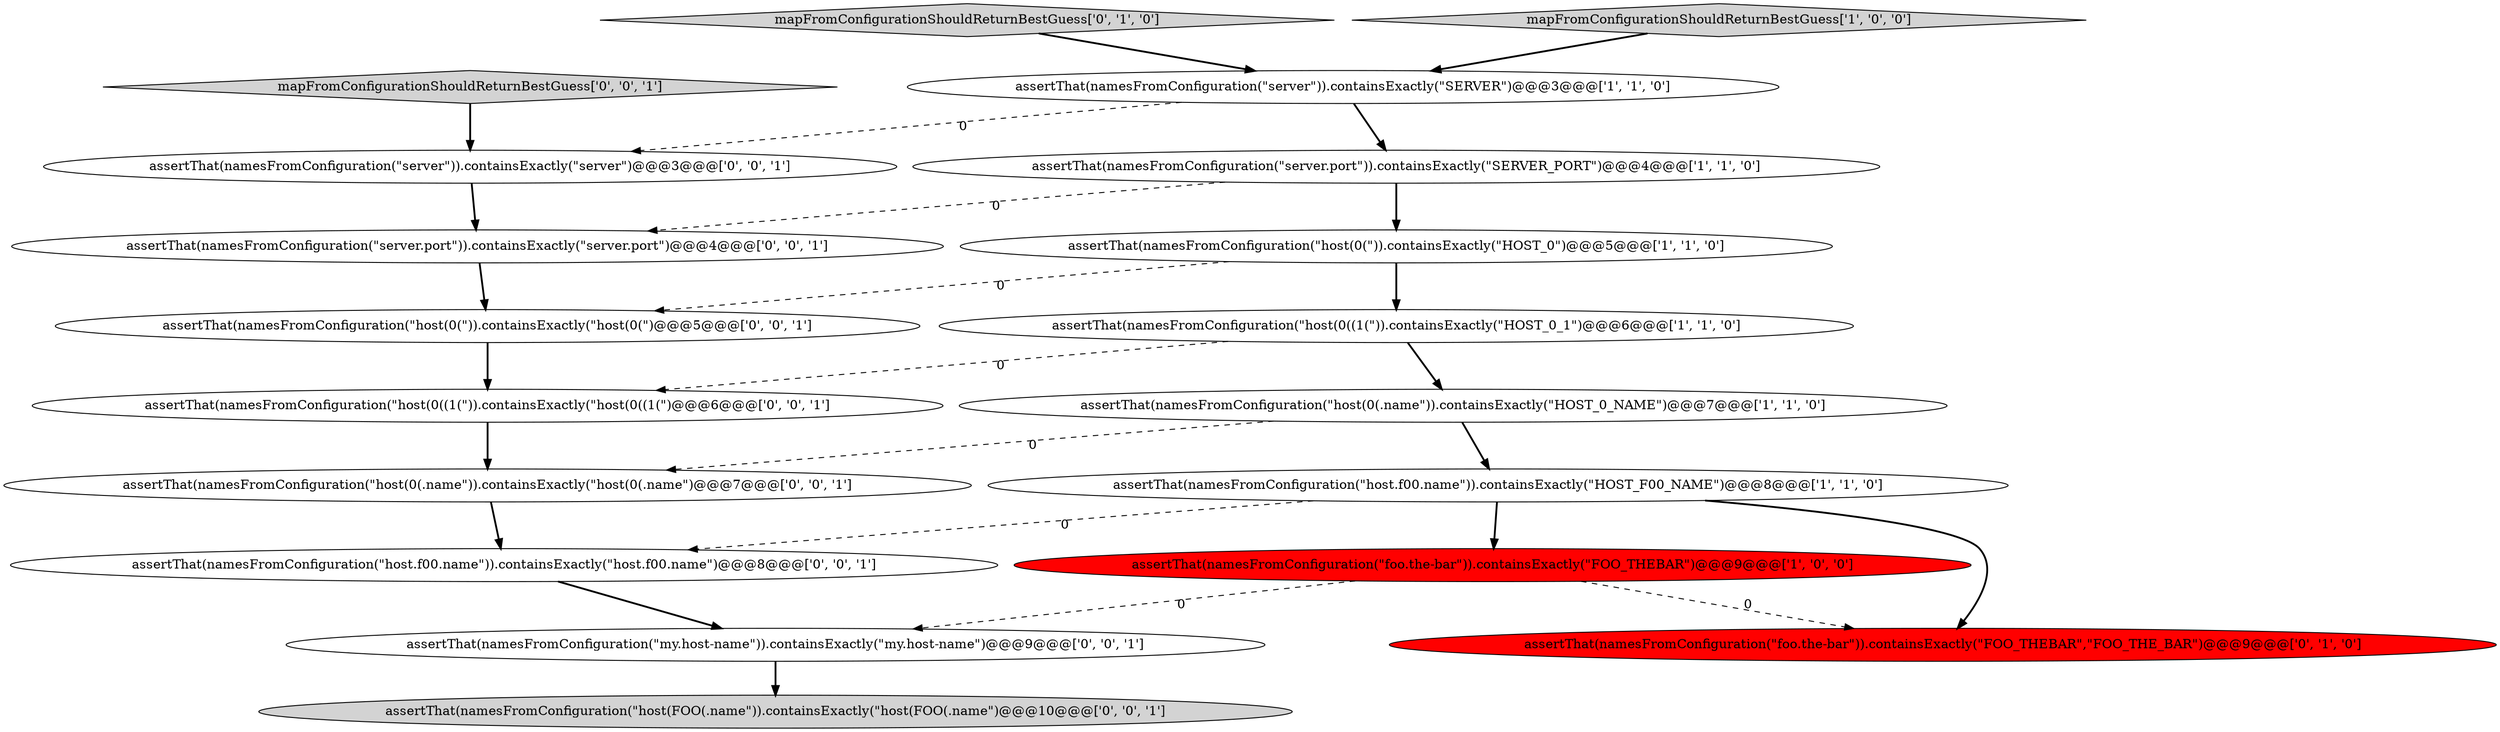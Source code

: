 digraph {
14 [style = filled, label = "assertThat(namesFromConfiguration(\"host(0(.name\")).containsExactly(\"host(0(.name\")@@@7@@@['0', '0', '1']", fillcolor = white, shape = ellipse image = "AAA0AAABBB3BBB"];
18 [style = filled, label = "assertThat(namesFromConfiguration(\"host(0(\")).containsExactly(\"host(0(\")@@@5@@@['0', '0', '1']", fillcolor = white, shape = ellipse image = "AAA0AAABBB3BBB"];
7 [style = filled, label = "assertThat(namesFromConfiguration(\"server.port\")).containsExactly(\"SERVER_PORT\")@@@4@@@['1', '1', '0']", fillcolor = white, shape = ellipse image = "AAA0AAABBB1BBB"];
1 [style = filled, label = "assertThat(namesFromConfiguration(\"host(0((1(\")).containsExactly(\"HOST_0_1\")@@@6@@@['1', '1', '0']", fillcolor = white, shape = ellipse image = "AAA0AAABBB1BBB"];
8 [style = filled, label = "assertThat(namesFromConfiguration(\"foo.the-bar\")).containsExactly(\"FOO_THEBAR\",\"FOO_THE_BAR\")@@@9@@@['0', '1', '0']", fillcolor = red, shape = ellipse image = "AAA1AAABBB2BBB"];
0 [style = filled, label = "assertThat(namesFromConfiguration(\"host(0(\")).containsExactly(\"HOST_0\")@@@5@@@['1', '1', '0']", fillcolor = white, shape = ellipse image = "AAA0AAABBB1BBB"];
10 [style = filled, label = "mapFromConfigurationShouldReturnBestGuess['0', '0', '1']", fillcolor = lightgray, shape = diamond image = "AAA0AAABBB3BBB"];
13 [style = filled, label = "assertThat(namesFromConfiguration(\"host(FOO(.name\")).containsExactly(\"host(FOO(.name\")@@@10@@@['0', '0', '1']", fillcolor = lightgray, shape = ellipse image = "AAA0AAABBB3BBB"];
6 [style = filled, label = "assertThat(namesFromConfiguration(\"host.f00.name\")).containsExactly(\"HOST_F00_NAME\")@@@8@@@['1', '1', '0']", fillcolor = white, shape = ellipse image = "AAA0AAABBB1BBB"];
9 [style = filled, label = "mapFromConfigurationShouldReturnBestGuess['0', '1', '0']", fillcolor = lightgray, shape = diamond image = "AAA0AAABBB2BBB"];
12 [style = filled, label = "assertThat(namesFromConfiguration(\"my.host-name\")).containsExactly(\"my.host-name\")@@@9@@@['0', '0', '1']", fillcolor = white, shape = ellipse image = "AAA0AAABBB3BBB"];
3 [style = filled, label = "mapFromConfigurationShouldReturnBestGuess['1', '0', '0']", fillcolor = lightgray, shape = diamond image = "AAA0AAABBB1BBB"];
15 [style = filled, label = "assertThat(namesFromConfiguration(\"host.f00.name\")).containsExactly(\"host.f00.name\")@@@8@@@['0', '0', '1']", fillcolor = white, shape = ellipse image = "AAA0AAABBB3BBB"];
2 [style = filled, label = "assertThat(namesFromConfiguration(\"host(0(.name\")).containsExactly(\"HOST_0_NAME\")@@@7@@@['1', '1', '0']", fillcolor = white, shape = ellipse image = "AAA0AAABBB1BBB"];
4 [style = filled, label = "assertThat(namesFromConfiguration(\"foo.the-bar\")).containsExactly(\"FOO_THEBAR\")@@@9@@@['1', '0', '0']", fillcolor = red, shape = ellipse image = "AAA1AAABBB1BBB"];
11 [style = filled, label = "assertThat(namesFromConfiguration(\"host(0((1(\")).containsExactly(\"host(0((1(\")@@@6@@@['0', '0', '1']", fillcolor = white, shape = ellipse image = "AAA0AAABBB3BBB"];
16 [style = filled, label = "assertThat(namesFromConfiguration(\"server.port\")).containsExactly(\"server.port\")@@@4@@@['0', '0', '1']", fillcolor = white, shape = ellipse image = "AAA0AAABBB3BBB"];
17 [style = filled, label = "assertThat(namesFromConfiguration(\"server\")).containsExactly(\"server\")@@@3@@@['0', '0', '1']", fillcolor = white, shape = ellipse image = "AAA0AAABBB3BBB"];
5 [style = filled, label = "assertThat(namesFromConfiguration(\"server\")).containsExactly(\"SERVER\")@@@3@@@['1', '1', '0']", fillcolor = white, shape = ellipse image = "AAA0AAABBB1BBB"];
16->18 [style = bold, label=""];
11->14 [style = bold, label=""];
2->6 [style = bold, label=""];
7->16 [style = dashed, label="0"];
18->11 [style = bold, label=""];
7->0 [style = bold, label=""];
10->17 [style = bold, label=""];
4->12 [style = dashed, label="0"];
12->13 [style = bold, label=""];
6->4 [style = bold, label=""];
3->5 [style = bold, label=""];
5->17 [style = dashed, label="0"];
2->14 [style = dashed, label="0"];
6->15 [style = dashed, label="0"];
1->11 [style = dashed, label="0"];
0->1 [style = bold, label=""];
6->8 [style = bold, label=""];
4->8 [style = dashed, label="0"];
9->5 [style = bold, label=""];
0->18 [style = dashed, label="0"];
5->7 [style = bold, label=""];
14->15 [style = bold, label=""];
1->2 [style = bold, label=""];
15->12 [style = bold, label=""];
17->16 [style = bold, label=""];
}
